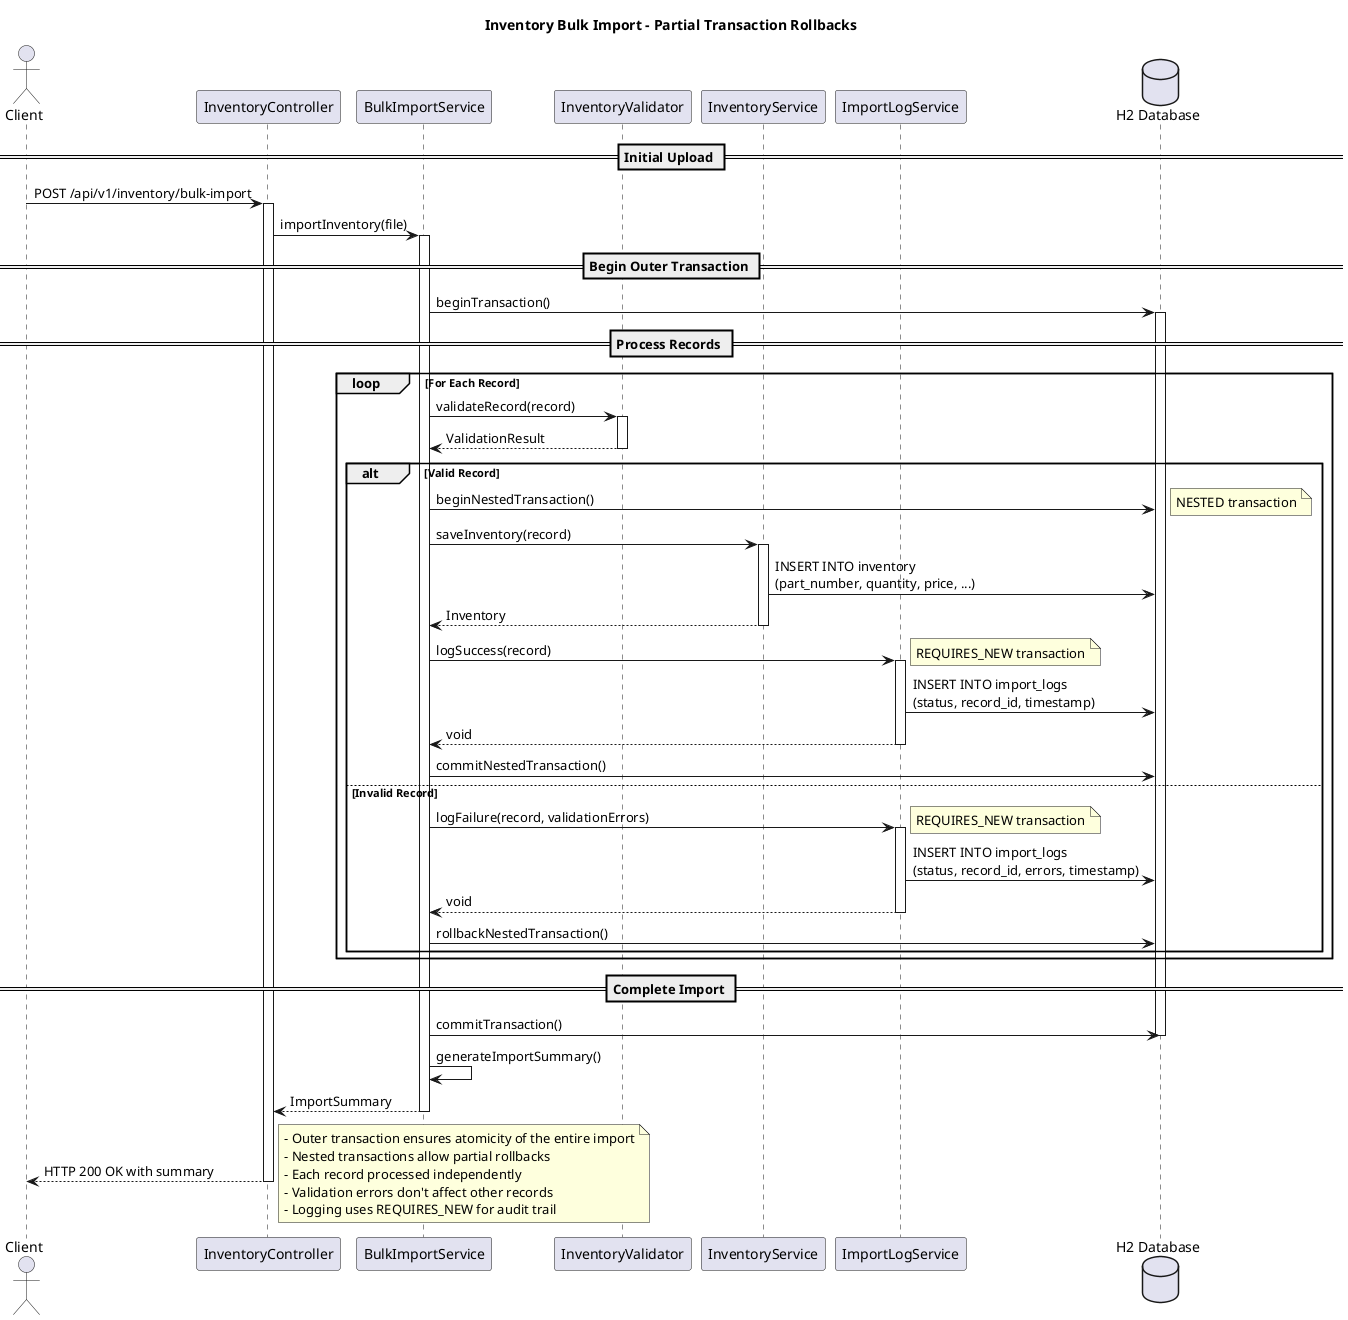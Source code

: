 @startuml
title Inventory Bulk Import - Partial Transaction Rollbacks

actor "Client" as client
participant "InventoryController" as controller
participant "BulkImportService" as importService
participant "InventoryValidator" as validator
participant "InventoryService" as inventoryService
participant "ImportLogService" as logService
database "H2 Database" as db

== Initial Upload ==
client -> controller: POST /api/v1/inventory/bulk-import
activate controller
controller -> importService: importInventory(file)
activate importService

== Begin Outer Transaction ==
importService -> db: beginTransaction()
activate db

== Process Records ==
loop For Each Record
    importService -> validator: validateRecord(record)
    activate validator
    validator --> importService: ValidationResult
    deactivate validator
    
    alt Valid Record
        importService -> db: beginNestedTransaction()
        note right: NESTED transaction
        
        importService -> inventoryService: saveInventory(record)
        activate inventoryService
        inventoryService -> db: INSERT INTO inventory\n(part_number, quantity, price, ...)
        inventoryService --> importService: Inventory
        deactivate inventoryService
        
        importService -> logService: logSuccess(record)
        activate logService
        note right: REQUIRES_NEW transaction
        logService -> db: INSERT INTO import_logs\n(status, record_id, timestamp)
        logService --> importService: void
        deactivate logService
        
        importService -> db: commitNestedTransaction()
    else Invalid Record
        importService -> logService: logFailure(record, validationErrors)
        activate logService
        note right: REQUIRES_NEW transaction
        logService -> db: INSERT INTO import_logs\n(status, record_id, errors, timestamp)
        logService --> importService: void
        deactivate logService
        
        importService -> db: rollbackNestedTransaction()
    end
end

== Complete Import ==
importService -> db: commitTransaction()
deactivate db

importService -> importService: generateImportSummary()
importService --> controller: ImportSummary
deactivate importService

controller --> client: HTTP 200 OK with summary
deactivate controller

note right
- Outer transaction ensures atomicity of the entire import
- Nested transactions allow partial rollbacks
- Each record processed independently
- Validation errors don't affect other records
- Logging uses REQUIRES_NEW for audit trail
end note

@enduml 
